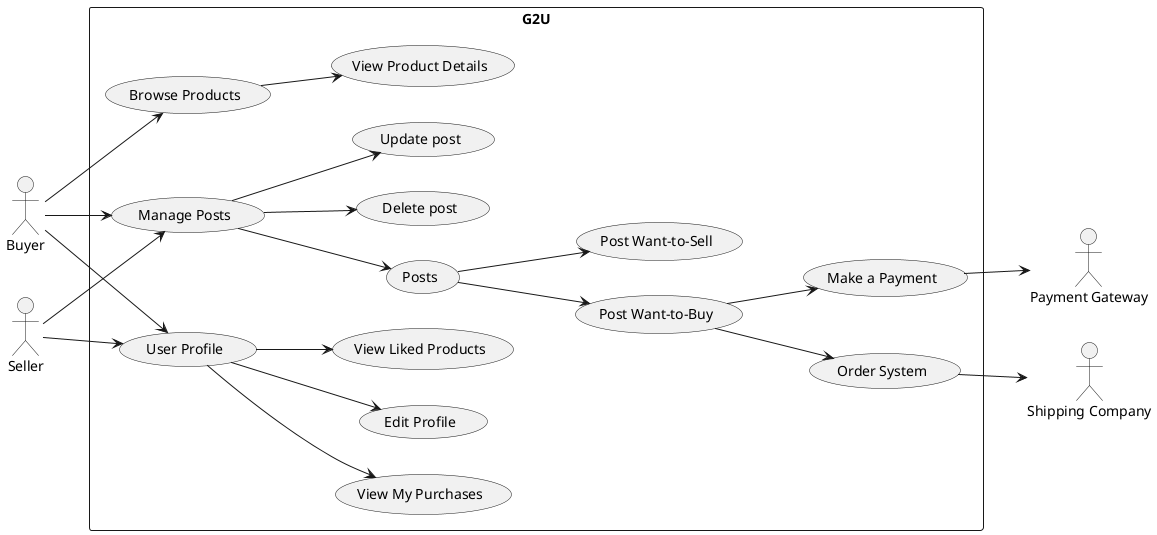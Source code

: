 @startuml
left to right direction

actor "Buyer" as Buyer
actor "Seller" as Seller
actor "Payment Gateway" as PaymentGateway
actor "Shipping Company" as ShippingCompany

rectangle "G2U" {
    usecase "Browse Products" as BrowseProduct
    usecase "View Product Details" as ViewProduct
    usecase "User Profile" as UserProfile
    usecase "Edit Profile" as EditProfile
    usecase "View Liked Products" as LikedProducts
    usecase "View My Purchases" as MyPurchases
    usecase "Manage Posts" as ManagePosts
    usecase "Post Want-to-Buy" as WantToBuy
    usecase "Post Want-to-Sell" as WantToSell
    usecase "Make a Payment" as MakePayment
    usecase "Delete post" as DeletePost
    usecase "Update post" as UpdatePost
    usecase "Posts" as Posts
    usecase "Order System" as OrderSystem
}

Buyer--> BrowseProduct
Buyer --> UserProfile
Buyer --> ManagePosts

Seller --> UserProfile
Seller --> ManagePosts

BrowseProduct --> ViewProduct


ManagePosts --> DeletePost
ManagePosts --> UpdatePost
ManagePosts --> Posts

Posts--> WantToBuy
Posts--> WantToSell

UserProfile --> LikedProducts
UserProfile --> EditProfile
UserProfile --> MyPurchases

WantToBuy --> MakePayment
WantToBuy  --> OrderSystem
OrderSystem --> ShippingCompany
MakePayment --> PaymentGateway
@enduml
